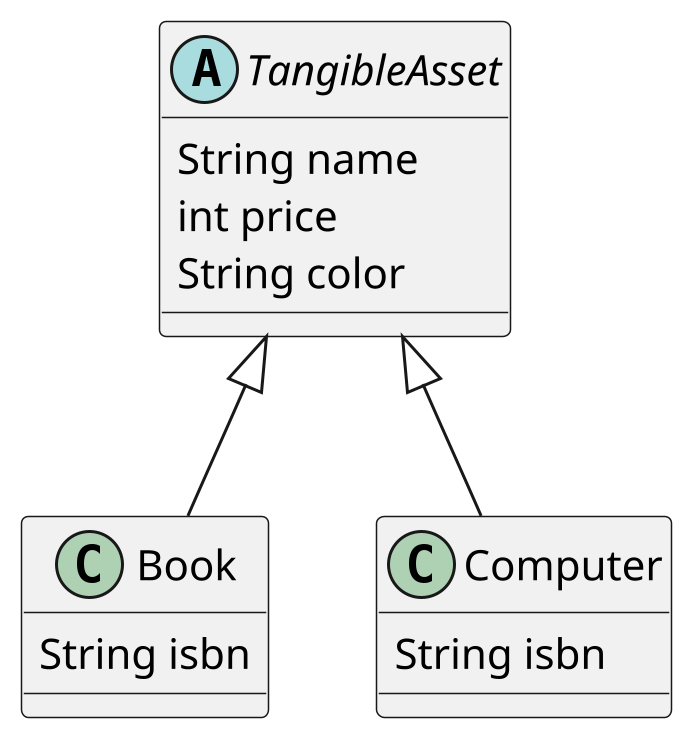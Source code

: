 @startuml
scale 3

abstract class TangibleAsset {
    String name
    int price
    String color
}

class Book extends TangibleAsset {
    String isbn
}

class Computer extends TangibleAsset {
    String isbn
}
@enduml